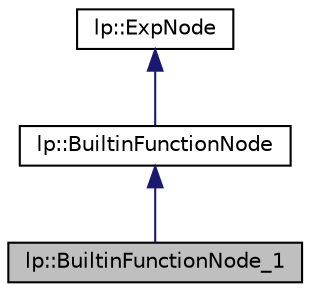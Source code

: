 digraph "lp::BuiltinFunctionNode_1"
{
  edge [fontname="Helvetica",fontsize="10",labelfontname="Helvetica",labelfontsize="10"];
  node [fontname="Helvetica",fontsize="10",shape=record];
  Node0 [label="lp::BuiltinFunctionNode_1",height=0.2,width=0.4,color="black", fillcolor="grey75", style="filled", fontcolor="black"];
  Node1 -> Node0 [dir="back",color="midnightblue",fontsize="10",style="solid",fontname="Helvetica"];
  Node1 [label="lp::BuiltinFunctionNode",height=0.2,width=0.4,color="black", fillcolor="white", style="filled",URL="$classlp_1_1BuiltinFunctionNode.html",tooltip="Definition of atributes and methods of BuiltinFunctionNode class. "];
  Node2 -> Node1 [dir="back",color="midnightblue",fontsize="10",style="solid",fontname="Helvetica"];
  Node2 [label="lp::ExpNode",height=0.2,width=0.4,color="black", fillcolor="white", style="filled",URL="$classlp_1_1ExpNode.html",tooltip="Definition of atributes and methods of ExpNode class. "];
}
